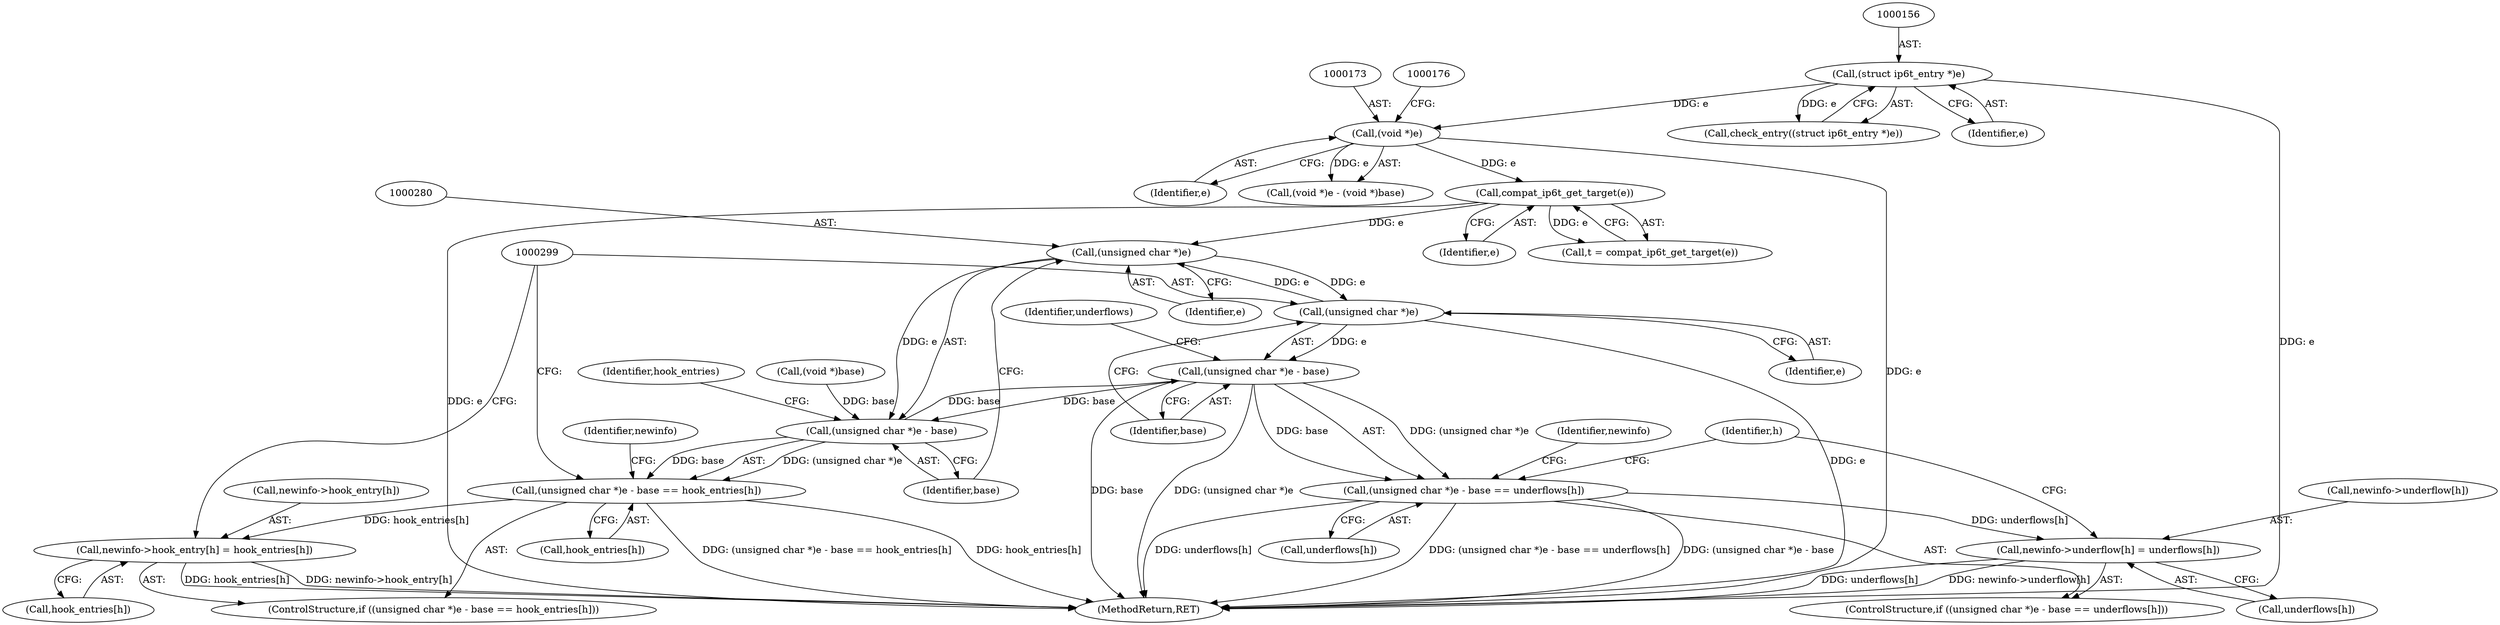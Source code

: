 digraph "0_linux_6e94e0cfb0887e4013b3b930fa6ab1fe6bb6ba91_3@pointer" {
"1000279" [label="(Call,(unsigned char *)e)"];
"1000202" [label="(Call,compat_ip6t_get_target(e))"];
"1000172" [label="(Call,(void *)e)"];
"1000155" [label="(Call,(struct ip6t_entry *)e)"];
"1000298" [label="(Call,(unsigned char *)e)"];
"1000279" [label="(Call,(unsigned char *)e)"];
"1000278" [label="(Call,(unsigned char *)e - base)"];
"1000277" [label="(Call,(unsigned char *)e - base == hook_entries[h])"];
"1000286" [label="(Call,newinfo->hook_entry[h] = hook_entries[h])"];
"1000297" [label="(Call,(unsigned char *)e - base)"];
"1000296" [label="(Call,(unsigned char *)e - base == underflows[h])"];
"1000305" [label="(Call,newinfo->underflow[h] = underflows[h])"];
"1000157" [label="(Identifier,e)"];
"1000281" [label="(Identifier,e)"];
"1000292" [label="(Call,hook_entries[h])"];
"1000282" [label="(Identifier,base)"];
"1000301" [label="(Identifier,base)"];
"1000155" [label="(Call,(struct ip6t_entry *)e)"];
"1000174" [label="(Identifier,e)"];
"1000303" [label="(Identifier,underflows)"];
"1000286" [label="(Call,newinfo->hook_entry[h] = hook_entries[h])"];
"1000200" [label="(Call,t = compat_ip6t_get_target(e))"];
"1000295" [label="(ControlStructure,if ((unsigned char *)e - base == underflows[h]))"];
"1000289" [label="(Identifier,newinfo)"];
"1000298" [label="(Call,(unsigned char *)e)"];
"1000302" [label="(Call,underflows[h])"];
"1000300" [label="(Identifier,e)"];
"1000274" [label="(Identifier,h)"];
"1000202" [label="(Call,compat_ip6t_get_target(e))"];
"1000276" [label="(ControlStructure,if ((unsigned char *)e - base == hook_entries[h]))"];
"1000283" [label="(Call,hook_entries[h])"];
"1000203" [label="(Identifier,e)"];
"1000172" [label="(Call,(void *)e)"];
"1000287" [label="(Call,newinfo->hook_entry[h])"];
"1000311" [label="(Call,underflows[h])"];
"1000308" [label="(Identifier,newinfo)"];
"1000278" [label="(Call,(unsigned char *)e - base)"];
"1000171" [label="(Call,(void *)e - (void *)base)"];
"1000362" [label="(MethodReturn,RET)"];
"1000305" [label="(Call,newinfo->underflow[h] = underflows[h])"];
"1000279" [label="(Call,(unsigned char *)e)"];
"1000296" [label="(Call,(unsigned char *)e - base == underflows[h])"];
"1000297" [label="(Call,(unsigned char *)e - base)"];
"1000284" [label="(Identifier,hook_entries)"];
"1000175" [label="(Call,(void *)base)"];
"1000154" [label="(Call,check_entry((struct ip6t_entry *)e))"];
"1000306" [label="(Call,newinfo->underflow[h])"];
"1000277" [label="(Call,(unsigned char *)e - base == hook_entries[h])"];
"1000279" -> "1000278"  [label="AST: "];
"1000279" -> "1000281"  [label="CFG: "];
"1000280" -> "1000279"  [label="AST: "];
"1000281" -> "1000279"  [label="AST: "];
"1000282" -> "1000279"  [label="CFG: "];
"1000279" -> "1000278"  [label="DDG: e"];
"1000202" -> "1000279"  [label="DDG: e"];
"1000298" -> "1000279"  [label="DDG: e"];
"1000279" -> "1000298"  [label="DDG: e"];
"1000202" -> "1000200"  [label="AST: "];
"1000202" -> "1000203"  [label="CFG: "];
"1000203" -> "1000202"  [label="AST: "];
"1000200" -> "1000202"  [label="CFG: "];
"1000202" -> "1000362"  [label="DDG: e"];
"1000202" -> "1000200"  [label="DDG: e"];
"1000172" -> "1000202"  [label="DDG: e"];
"1000172" -> "1000171"  [label="AST: "];
"1000172" -> "1000174"  [label="CFG: "];
"1000173" -> "1000172"  [label="AST: "];
"1000174" -> "1000172"  [label="AST: "];
"1000176" -> "1000172"  [label="CFG: "];
"1000172" -> "1000362"  [label="DDG: e"];
"1000172" -> "1000171"  [label="DDG: e"];
"1000155" -> "1000172"  [label="DDG: e"];
"1000155" -> "1000154"  [label="AST: "];
"1000155" -> "1000157"  [label="CFG: "];
"1000156" -> "1000155"  [label="AST: "];
"1000157" -> "1000155"  [label="AST: "];
"1000154" -> "1000155"  [label="CFG: "];
"1000155" -> "1000362"  [label="DDG: e"];
"1000155" -> "1000154"  [label="DDG: e"];
"1000298" -> "1000297"  [label="AST: "];
"1000298" -> "1000300"  [label="CFG: "];
"1000299" -> "1000298"  [label="AST: "];
"1000300" -> "1000298"  [label="AST: "];
"1000301" -> "1000298"  [label="CFG: "];
"1000298" -> "1000362"  [label="DDG: e"];
"1000298" -> "1000297"  [label="DDG: e"];
"1000278" -> "1000277"  [label="AST: "];
"1000278" -> "1000282"  [label="CFG: "];
"1000282" -> "1000278"  [label="AST: "];
"1000284" -> "1000278"  [label="CFG: "];
"1000278" -> "1000277"  [label="DDG: (unsigned char *)e"];
"1000278" -> "1000277"  [label="DDG: base"];
"1000297" -> "1000278"  [label="DDG: base"];
"1000175" -> "1000278"  [label="DDG: base"];
"1000278" -> "1000297"  [label="DDG: base"];
"1000277" -> "1000276"  [label="AST: "];
"1000277" -> "1000283"  [label="CFG: "];
"1000283" -> "1000277"  [label="AST: "];
"1000289" -> "1000277"  [label="CFG: "];
"1000299" -> "1000277"  [label="CFG: "];
"1000277" -> "1000362"  [label="DDG: (unsigned char *)e - base == hook_entries[h]"];
"1000277" -> "1000362"  [label="DDG: hook_entries[h]"];
"1000277" -> "1000286"  [label="DDG: hook_entries[h]"];
"1000286" -> "1000276"  [label="AST: "];
"1000286" -> "1000292"  [label="CFG: "];
"1000287" -> "1000286"  [label="AST: "];
"1000292" -> "1000286"  [label="AST: "];
"1000299" -> "1000286"  [label="CFG: "];
"1000286" -> "1000362"  [label="DDG: hook_entries[h]"];
"1000286" -> "1000362"  [label="DDG: newinfo->hook_entry[h]"];
"1000297" -> "1000296"  [label="AST: "];
"1000297" -> "1000301"  [label="CFG: "];
"1000301" -> "1000297"  [label="AST: "];
"1000303" -> "1000297"  [label="CFG: "];
"1000297" -> "1000362"  [label="DDG: base"];
"1000297" -> "1000362"  [label="DDG: (unsigned char *)e"];
"1000297" -> "1000296"  [label="DDG: (unsigned char *)e"];
"1000297" -> "1000296"  [label="DDG: base"];
"1000296" -> "1000295"  [label="AST: "];
"1000296" -> "1000302"  [label="CFG: "];
"1000302" -> "1000296"  [label="AST: "];
"1000308" -> "1000296"  [label="CFG: "];
"1000274" -> "1000296"  [label="CFG: "];
"1000296" -> "1000362"  [label="DDG: underflows[h]"];
"1000296" -> "1000362"  [label="DDG: (unsigned char *)e - base == underflows[h]"];
"1000296" -> "1000362"  [label="DDG: (unsigned char *)e - base"];
"1000296" -> "1000305"  [label="DDG: underflows[h]"];
"1000305" -> "1000295"  [label="AST: "];
"1000305" -> "1000311"  [label="CFG: "];
"1000306" -> "1000305"  [label="AST: "];
"1000311" -> "1000305"  [label="AST: "];
"1000274" -> "1000305"  [label="CFG: "];
"1000305" -> "1000362"  [label="DDG: underflows[h]"];
"1000305" -> "1000362"  [label="DDG: newinfo->underflow[h]"];
}

